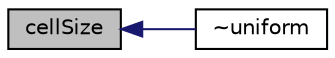 digraph "cellSize"
{
  bgcolor="transparent";
  edge [fontname="Helvetica",fontsize="10",labelfontname="Helvetica",labelfontsize="10"];
  node [fontname="Helvetica",fontsize="10",shape=record];
  rankdir="LR";
  Node13 [label="cellSize",height=0.2,width=0.4,color="black", fillcolor="grey75", style="filled", fontcolor="black"];
  Node13 -> Node14 [dir="back",color="midnightblue",fontsize="10",style="solid",fontname="Helvetica"];
  Node14 [label="~uniform",height=0.2,width=0.4,color="black",URL="$a32505.html#aa06537a5fc33d9b8119b0eb5155b4fb8",tooltip="Destructor. "];
}
